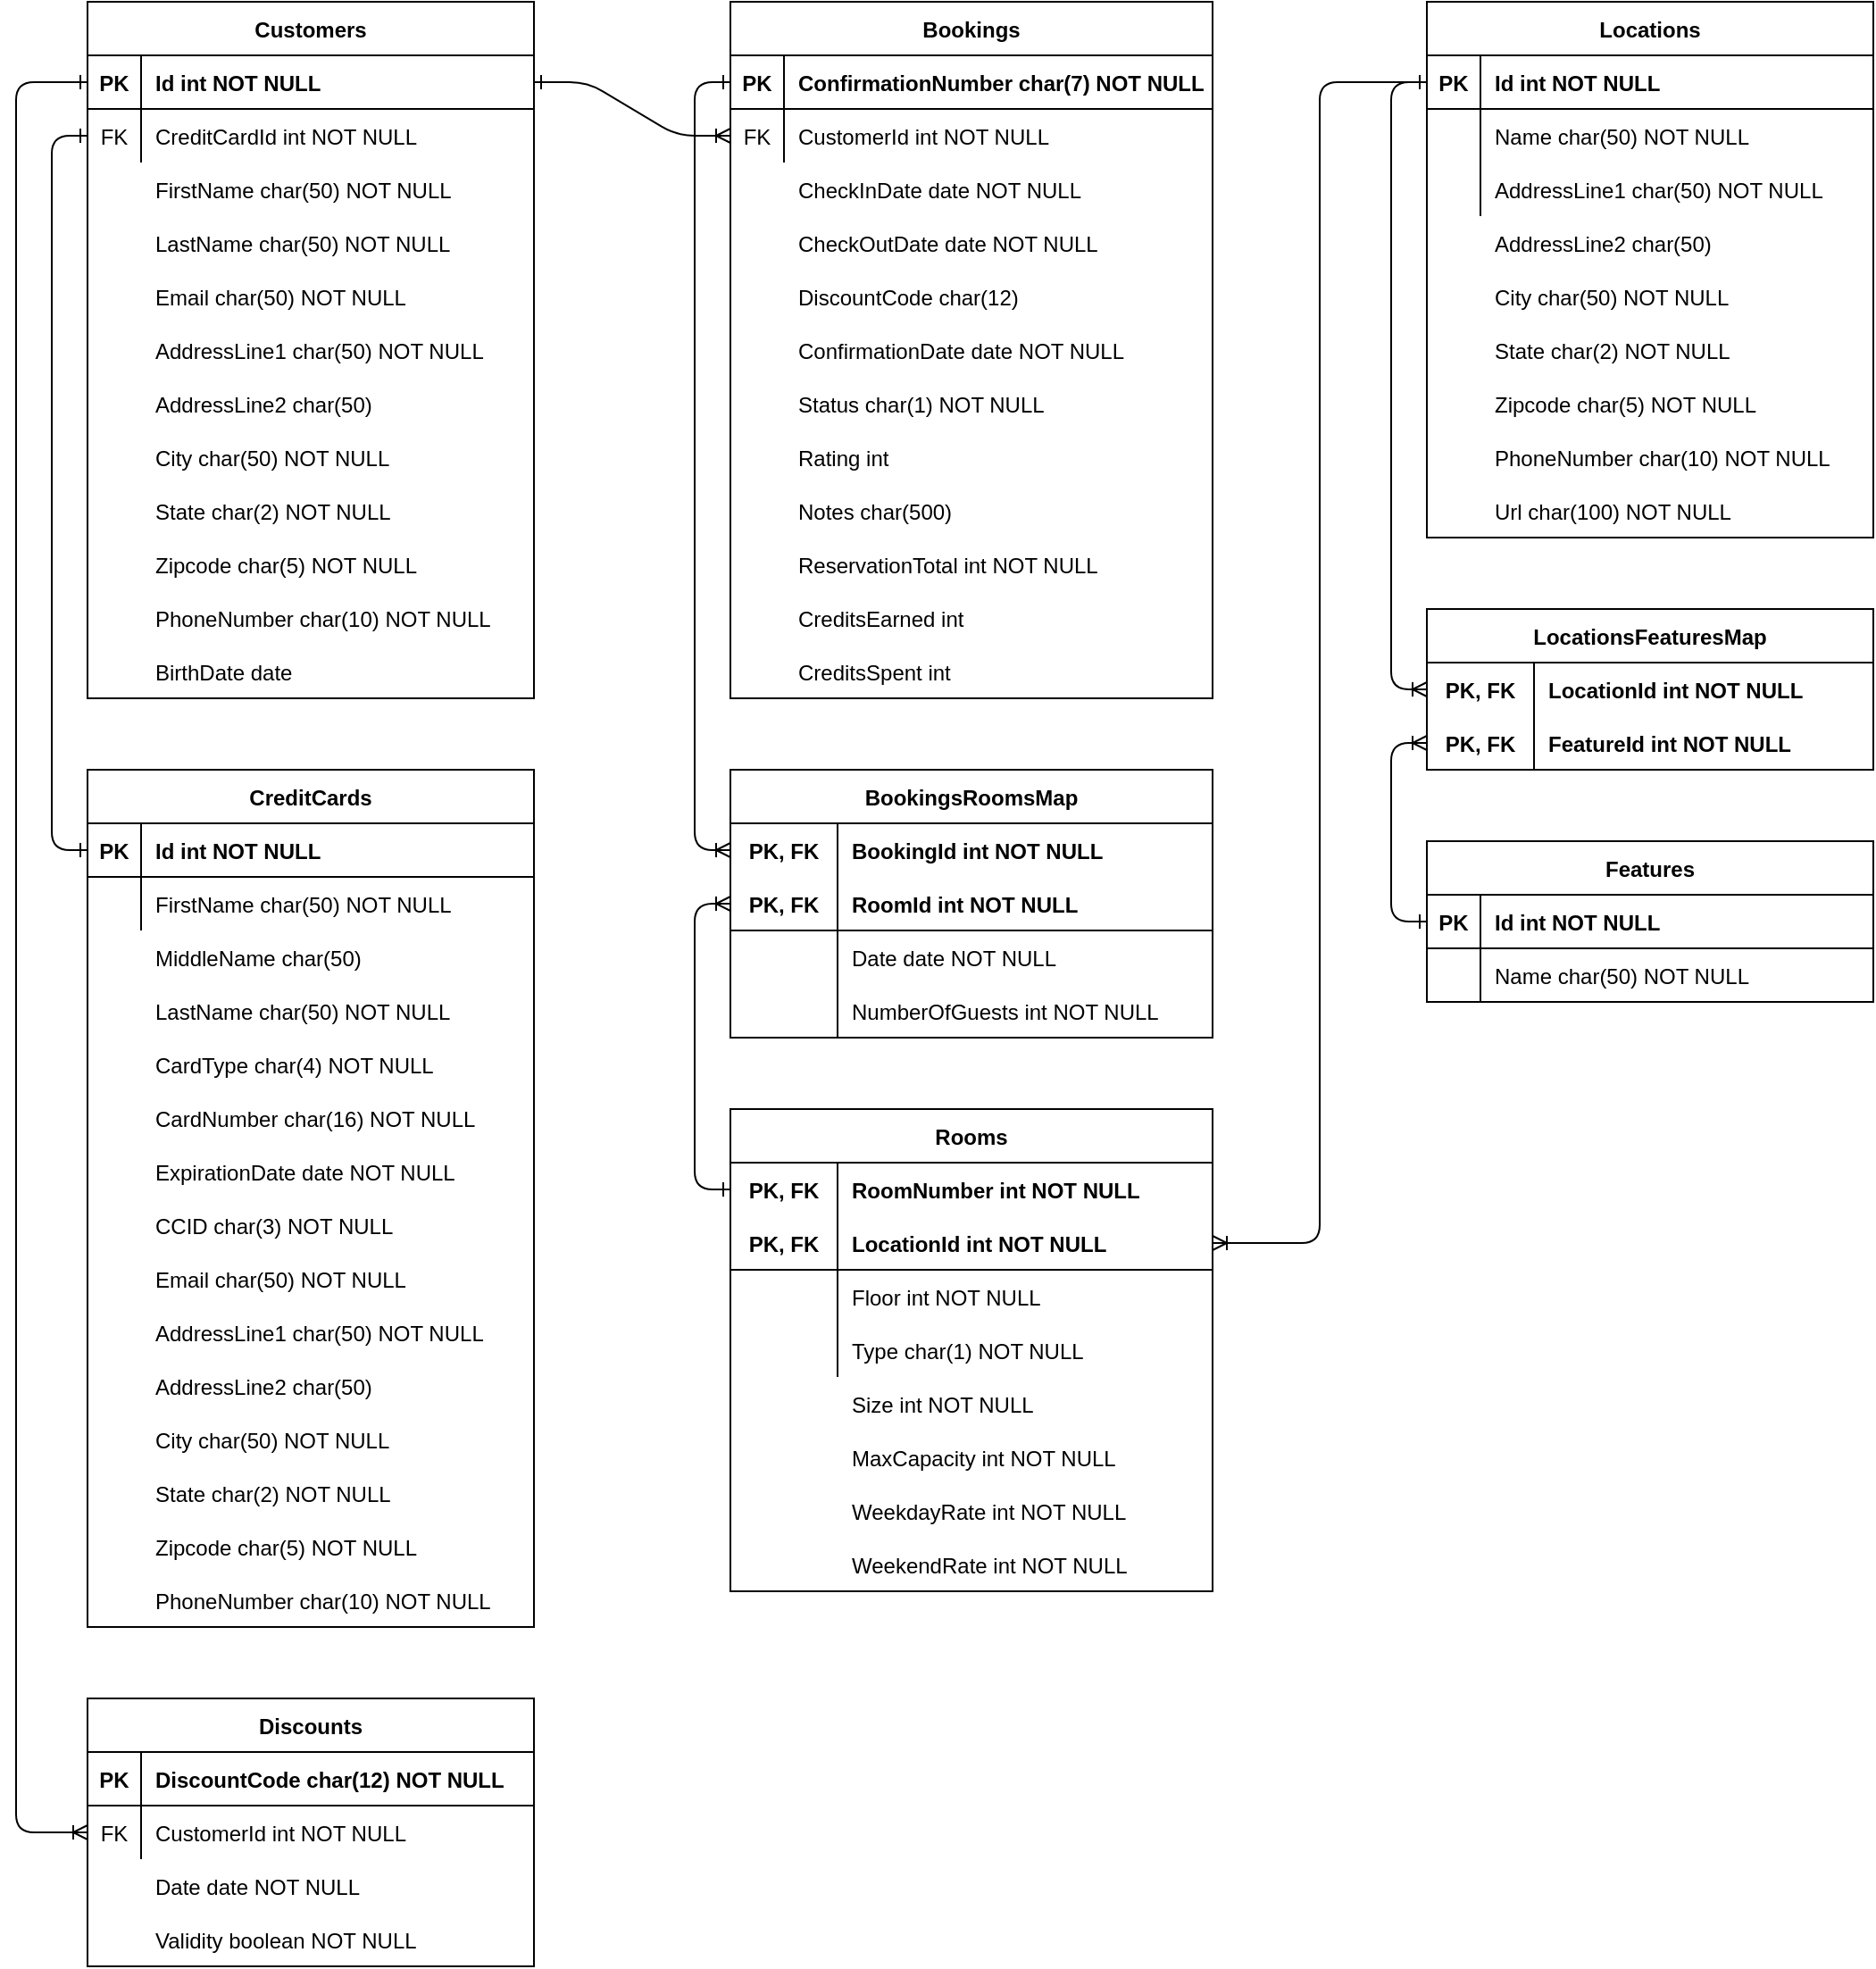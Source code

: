 <mxfile version="15.2.9" type="google"><diagram id="R2lEEEUBdFMjLlhIrx00" name="Page-1"><mxGraphModel dx="1888" dy="547" grid="1" gridSize="10" guides="1" tooltips="1" connect="1" arrows="1" fold="1" page="1" pageScale="1" pageWidth="850" pageHeight="1100" math="0" shadow="0" extFonts="Permanent Marker^https://fonts.googleapis.com/css?family=Permanent+Marker"><root><mxCell id="0"/><mxCell id="1" parent="0"/><mxCell id="C-vyLk0tnHw3VtMMgP7b-1" value="" style="edgeStyle=entityRelationEdgeStyle;endArrow=ERoneToMany;startArrow=ERone;endFill=0;startFill=0;" parent="1" source="C-vyLk0tnHw3VtMMgP7b-24" target="C-vyLk0tnHw3VtMMgP7b-6" edge="1"><mxGeometry width="100" height="100" relative="1" as="geometry"><mxPoint x="340" y="720" as="sourcePoint"/><mxPoint x="440" y="620" as="targetPoint"/></mxGeometry></mxCell><mxCell id="C-vyLk0tnHw3VtMMgP7b-2" value="Bookings" style="shape=table;startSize=30;container=1;collapsible=1;childLayout=tableLayout;fixedRows=1;rowLines=0;fontStyle=1;align=center;resizeLast=1;" parent="1" vertex="1"><mxGeometry x="200" y="80" width="270" height="390" as="geometry"/></mxCell><mxCell id="C-vyLk0tnHw3VtMMgP7b-3" value="" style="shape=partialRectangle;collapsible=0;dropTarget=0;pointerEvents=0;fillColor=none;points=[[0,0.5],[1,0.5]];portConstraint=eastwest;top=0;left=0;right=0;bottom=1;" parent="C-vyLk0tnHw3VtMMgP7b-2" vertex="1"><mxGeometry y="30" width="270" height="30" as="geometry"/></mxCell><mxCell id="C-vyLk0tnHw3VtMMgP7b-4" value="PK" style="shape=partialRectangle;overflow=hidden;connectable=0;fillColor=none;top=0;left=0;bottom=0;right=0;fontStyle=1;" parent="C-vyLk0tnHw3VtMMgP7b-3" vertex="1"><mxGeometry width="30" height="30" as="geometry"><mxRectangle width="30" height="30" as="alternateBounds"/></mxGeometry></mxCell><mxCell id="C-vyLk0tnHw3VtMMgP7b-5" value="ConfirmationNumber char(7) NOT NULL " style="shape=partialRectangle;overflow=hidden;connectable=0;fillColor=none;top=0;left=0;bottom=0;right=0;align=left;spacingLeft=6;fontStyle=1;" parent="C-vyLk0tnHw3VtMMgP7b-3" vertex="1"><mxGeometry x="30" width="240" height="30" as="geometry"><mxRectangle width="240" height="30" as="alternateBounds"/></mxGeometry></mxCell><mxCell id="C-vyLk0tnHw3VtMMgP7b-6" value="" style="shape=partialRectangle;collapsible=0;dropTarget=0;pointerEvents=0;fillColor=none;points=[[0,0.5],[1,0.5]];portConstraint=eastwest;top=0;left=0;right=0;bottom=0;" parent="C-vyLk0tnHw3VtMMgP7b-2" vertex="1"><mxGeometry y="60" width="270" height="30" as="geometry"/></mxCell><mxCell id="C-vyLk0tnHw3VtMMgP7b-7" value="FK" style="shape=partialRectangle;overflow=hidden;connectable=0;fillColor=none;top=0;left=0;bottom=0;right=0;" parent="C-vyLk0tnHw3VtMMgP7b-6" vertex="1"><mxGeometry width="30" height="30" as="geometry"><mxRectangle width="30" height="30" as="alternateBounds"/></mxGeometry></mxCell><mxCell id="C-vyLk0tnHw3VtMMgP7b-8" value="CustomerId int NOT NULL" style="shape=partialRectangle;overflow=hidden;connectable=0;fillColor=none;top=0;left=0;bottom=0;right=0;align=left;spacingLeft=6;" parent="C-vyLk0tnHw3VtMMgP7b-6" vertex="1"><mxGeometry x="30" width="240" height="30" as="geometry"><mxRectangle width="240" height="30" as="alternateBounds"/></mxGeometry></mxCell><mxCell id="C-vyLk0tnHw3VtMMgP7b-13" value="Locations" style="shape=table;startSize=30;container=1;collapsible=1;childLayout=tableLayout;fixedRows=1;rowLines=0;fontStyle=1;align=center;resizeLast=1;" parent="1" vertex="1"><mxGeometry x="590" y="80" width="250" height="300" as="geometry"/></mxCell><mxCell id="C-vyLk0tnHw3VtMMgP7b-14" value="" style="shape=partialRectangle;collapsible=0;dropTarget=0;pointerEvents=0;fillColor=none;points=[[0,0.5],[1,0.5]];portConstraint=eastwest;top=0;left=0;right=0;bottom=1;" parent="C-vyLk0tnHw3VtMMgP7b-13" vertex="1"><mxGeometry y="30" width="250" height="30" as="geometry"/></mxCell><mxCell id="C-vyLk0tnHw3VtMMgP7b-15" value="PK" style="shape=partialRectangle;overflow=hidden;connectable=0;fillColor=none;top=0;left=0;bottom=0;right=0;fontStyle=1;" parent="C-vyLk0tnHw3VtMMgP7b-14" vertex="1"><mxGeometry width="30" height="30" as="geometry"/></mxCell><mxCell id="C-vyLk0tnHw3VtMMgP7b-16" value="Id int NOT NULL " style="shape=partialRectangle;overflow=hidden;connectable=0;fillColor=none;top=0;left=0;bottom=0;right=0;align=left;spacingLeft=6;fontStyle=1;" parent="C-vyLk0tnHw3VtMMgP7b-14" vertex="1"><mxGeometry x="30" width="220" height="30" as="geometry"/></mxCell><mxCell id="C-vyLk0tnHw3VtMMgP7b-17" value="" style="shape=partialRectangle;collapsible=0;dropTarget=0;pointerEvents=0;fillColor=none;points=[[0,0.5],[1,0.5]];portConstraint=eastwest;top=0;left=0;right=0;bottom=0;" parent="C-vyLk0tnHw3VtMMgP7b-13" vertex="1"><mxGeometry y="60" width="250" height="30" as="geometry"/></mxCell><mxCell id="C-vyLk0tnHw3VtMMgP7b-18" value="" style="shape=partialRectangle;overflow=hidden;connectable=0;fillColor=none;top=0;left=0;bottom=0;right=0;" parent="C-vyLk0tnHw3VtMMgP7b-17" vertex="1"><mxGeometry width="30" height="30" as="geometry"/></mxCell><mxCell id="C-vyLk0tnHw3VtMMgP7b-19" value="Name char(50) NOT NULL" style="shape=partialRectangle;overflow=hidden;connectable=0;fillColor=none;top=0;left=0;bottom=0;right=0;align=left;spacingLeft=6;" parent="C-vyLk0tnHw3VtMMgP7b-17" vertex="1"><mxGeometry x="30" width="220" height="30" as="geometry"/></mxCell><mxCell id="C-vyLk0tnHw3VtMMgP7b-20" value="" style="shape=partialRectangle;collapsible=0;dropTarget=0;pointerEvents=0;fillColor=none;points=[[0,0.5],[1,0.5]];portConstraint=eastwest;top=0;left=0;right=0;bottom=0;" parent="C-vyLk0tnHw3VtMMgP7b-13" vertex="1"><mxGeometry y="90" width="250" height="30" as="geometry"/></mxCell><mxCell id="C-vyLk0tnHw3VtMMgP7b-21" value="" style="shape=partialRectangle;overflow=hidden;connectable=0;fillColor=none;top=0;left=0;bottom=0;right=0;" parent="C-vyLk0tnHw3VtMMgP7b-20" vertex="1"><mxGeometry width="30" height="30" as="geometry"/></mxCell><mxCell id="C-vyLk0tnHw3VtMMgP7b-22" value="" style="shape=partialRectangle;overflow=hidden;connectable=0;fillColor=none;top=0;left=0;bottom=0;right=0;align=left;spacingLeft=6;" parent="C-vyLk0tnHw3VtMMgP7b-20" vertex="1"><mxGeometry x="30" width="220" height="30" as="geometry"/></mxCell><mxCell id="C-vyLk0tnHw3VtMMgP7b-23" value="Customers" style="shape=table;startSize=30;container=1;collapsible=1;childLayout=tableLayout;fixedRows=1;rowLines=0;fontStyle=1;align=center;resizeLast=1;" parent="1" vertex="1"><mxGeometry x="-160" y="80" width="250" height="390" as="geometry"/></mxCell><mxCell id="C-vyLk0tnHw3VtMMgP7b-24" value="" style="shape=partialRectangle;collapsible=0;dropTarget=0;pointerEvents=0;fillColor=none;points=[[0,0.5],[1,0.5]];portConstraint=eastwest;top=0;left=0;right=0;bottom=1;" parent="C-vyLk0tnHw3VtMMgP7b-23" vertex="1"><mxGeometry y="30" width="250" height="30" as="geometry"/></mxCell><mxCell id="C-vyLk0tnHw3VtMMgP7b-25" value="PK" style="shape=partialRectangle;overflow=hidden;connectable=0;fillColor=none;top=0;left=0;bottom=0;right=0;fontStyle=1;" parent="C-vyLk0tnHw3VtMMgP7b-24" vertex="1"><mxGeometry width="30" height="30" as="geometry"/></mxCell><mxCell id="C-vyLk0tnHw3VtMMgP7b-26" value="Id int NOT NULL " style="shape=partialRectangle;overflow=hidden;connectable=0;fillColor=none;top=0;left=0;bottom=0;right=0;align=left;spacingLeft=6;fontStyle=1;" parent="C-vyLk0tnHw3VtMMgP7b-24" vertex="1"><mxGeometry x="30" width="220" height="30" as="geometry"/></mxCell><mxCell id="C-vyLk0tnHw3VtMMgP7b-27" value="" style="shape=partialRectangle;collapsible=0;dropTarget=0;pointerEvents=0;fillColor=none;points=[[0,0.5],[1,0.5]];portConstraint=eastwest;top=0;left=0;right=0;bottom=0;" parent="C-vyLk0tnHw3VtMMgP7b-23" vertex="1"><mxGeometry y="60" width="250" height="30" as="geometry"/></mxCell><mxCell id="C-vyLk0tnHw3VtMMgP7b-28" value="FK" style="shape=partialRectangle;overflow=hidden;connectable=0;fillColor=none;top=0;left=0;bottom=0;right=0;" parent="C-vyLk0tnHw3VtMMgP7b-27" vertex="1"><mxGeometry width="30" height="30" as="geometry"/></mxCell><mxCell id="C-vyLk0tnHw3VtMMgP7b-29" value="CreditCardId int NOT NULL" style="shape=partialRectangle;overflow=hidden;connectable=0;fillColor=none;top=0;left=0;bottom=0;right=0;align=left;spacingLeft=6;" parent="C-vyLk0tnHw3VtMMgP7b-27" vertex="1"><mxGeometry x="30" width="220" height="30" as="geometry"/></mxCell><mxCell id="88__DsXFbMWoAhZJIOSd-1" value="" style="shape=partialRectangle;collapsible=0;dropTarget=0;pointerEvents=0;fillColor=none;points=[[0,0.5],[1,0.5]];portConstraint=eastwest;top=0;left=0;right=0;bottom=0;" parent="1" vertex="1"><mxGeometry x="200" y="170" width="250" height="30" as="geometry"/></mxCell><mxCell id="88__DsXFbMWoAhZJIOSd-3" value="CheckInDate date NOT NULL" style="shape=partialRectangle;overflow=hidden;connectable=0;fillColor=none;top=0;left=0;bottom=0;right=0;align=left;spacingLeft=6;" parent="88__DsXFbMWoAhZJIOSd-1" vertex="1"><mxGeometry x="30" width="220" height="30" as="geometry"/></mxCell><mxCell id="88__DsXFbMWoAhZJIOSd-4" value="" style="shape=partialRectangle;collapsible=0;dropTarget=0;pointerEvents=0;fillColor=none;points=[[0,0.5],[1,0.5]];portConstraint=eastwest;top=0;left=0;right=0;bottom=0;" parent="1" vertex="1"><mxGeometry x="200" y="200" width="250" height="30" as="geometry"/></mxCell><mxCell id="88__DsXFbMWoAhZJIOSd-6" value="CheckOutDate date NOT NULL" style="shape=partialRectangle;overflow=hidden;connectable=0;fillColor=none;top=0;left=0;bottom=0;right=0;align=left;spacingLeft=6;" parent="88__DsXFbMWoAhZJIOSd-4" vertex="1"><mxGeometry x="30" width="220" height="30" as="geometry"/></mxCell><mxCell id="88__DsXFbMWoAhZJIOSd-7" value="" style="shape=partialRectangle;collapsible=0;dropTarget=0;pointerEvents=0;fillColor=none;points=[[0,0.5],[1,0.5]];portConstraint=eastwest;top=0;left=0;right=0;bottom=0;" parent="1" vertex="1"><mxGeometry x="200" y="230" width="250" height="30" as="geometry"/></mxCell><mxCell id="88__DsXFbMWoAhZJIOSd-8" value="" style="shape=partialRectangle;overflow=hidden;connectable=0;fillColor=none;top=0;left=0;bottom=0;right=0;" parent="88__DsXFbMWoAhZJIOSd-7" vertex="1"><mxGeometry width="30" height="30" as="geometry"/></mxCell><mxCell id="88__DsXFbMWoAhZJIOSd-9" value="DiscountCode char(12)" style="shape=partialRectangle;overflow=hidden;connectable=0;fillColor=none;top=0;left=0;bottom=0;right=0;align=left;spacingLeft=6;" parent="88__DsXFbMWoAhZJIOSd-7" vertex="1"><mxGeometry x="30" width="220" height="30" as="geometry"/></mxCell><mxCell id="88__DsXFbMWoAhZJIOSd-10" value="" style="shape=partialRectangle;collapsible=0;dropTarget=0;pointerEvents=0;fillColor=none;points=[[0,0.5],[1,0.5]];portConstraint=eastwest;top=0;left=0;right=0;bottom=0;" parent="1" vertex="1"><mxGeometry x="200" y="260" width="250" height="30" as="geometry"/></mxCell><mxCell id="88__DsXFbMWoAhZJIOSd-12" value="ConfirmationDate date NOT NULL" style="shape=partialRectangle;overflow=hidden;connectable=0;fillColor=none;top=0;left=0;bottom=0;right=0;align=left;spacingLeft=6;" parent="88__DsXFbMWoAhZJIOSd-10" vertex="1"><mxGeometry x="30" width="220" height="30" as="geometry"/></mxCell><mxCell id="88__DsXFbMWoAhZJIOSd-13" value="" style="shape=partialRectangle;collapsible=0;dropTarget=0;pointerEvents=0;fillColor=none;points=[[0,0.5],[1,0.5]];portConstraint=eastwest;top=0;left=0;right=0;bottom=0;" parent="1" vertex="1"><mxGeometry x="200" y="290" width="250" height="30" as="geometry"/></mxCell><mxCell id="88__DsXFbMWoAhZJIOSd-14" value="" style="shape=partialRectangle;overflow=hidden;connectable=0;fillColor=none;top=0;left=0;bottom=0;right=0;" parent="88__DsXFbMWoAhZJIOSd-13" vertex="1"><mxGeometry width="30" height="30" as="geometry"/></mxCell><mxCell id="88__DsXFbMWoAhZJIOSd-15" value="Status char(1) NOT NULL" style="shape=partialRectangle;overflow=hidden;connectable=0;fillColor=none;top=0;left=0;bottom=0;right=0;align=left;spacingLeft=6;" parent="88__DsXFbMWoAhZJIOSd-13" vertex="1"><mxGeometry x="30" width="220" height="30" as="geometry"/></mxCell><mxCell id="88__DsXFbMWoAhZJIOSd-16" value="" style="shape=partialRectangle;collapsible=0;dropTarget=0;pointerEvents=0;fillColor=none;points=[[0,0.5],[1,0.5]];portConstraint=eastwest;top=0;left=0;right=0;bottom=0;" parent="1" vertex="1"><mxGeometry x="200" y="320" width="250" height="30" as="geometry"/></mxCell><mxCell id="88__DsXFbMWoAhZJIOSd-17" value="" style="shape=partialRectangle;overflow=hidden;connectable=0;fillColor=none;top=0;left=0;bottom=0;right=0;" parent="88__DsXFbMWoAhZJIOSd-16" vertex="1"><mxGeometry width="30" height="30" as="geometry"/></mxCell><mxCell id="88__DsXFbMWoAhZJIOSd-18" value="Rating int" style="shape=partialRectangle;overflow=hidden;connectable=0;fillColor=none;top=0;left=0;bottom=0;right=0;align=left;spacingLeft=6;" parent="88__DsXFbMWoAhZJIOSd-16" vertex="1"><mxGeometry x="30" width="220" height="30" as="geometry"/></mxCell><mxCell id="88__DsXFbMWoAhZJIOSd-23" value="" style="shape=partialRectangle;collapsible=0;dropTarget=0;pointerEvents=0;fillColor=none;points=[[0,0.5],[1,0.5]];portConstraint=eastwest;top=0;left=0;right=0;bottom=0;" parent="1" vertex="1"><mxGeometry x="-160" y="170" width="250" height="30" as="geometry"/></mxCell><mxCell id="88__DsXFbMWoAhZJIOSd-24" value="FirstName char(50) NOT NULL" style="shape=partialRectangle;overflow=hidden;connectable=0;fillColor=none;top=0;left=0;bottom=0;right=0;align=left;spacingLeft=6;" parent="88__DsXFbMWoAhZJIOSd-23" vertex="1"><mxGeometry x="30" width="220" height="30" as="geometry"/></mxCell><mxCell id="88__DsXFbMWoAhZJIOSd-25" value="" style="shape=partialRectangle;collapsible=0;dropTarget=0;pointerEvents=0;fillColor=none;points=[[0,0.5],[1,0.5]];portConstraint=eastwest;top=0;left=0;right=0;bottom=0;" parent="1" vertex="1"><mxGeometry x="-160" y="200" width="250" height="30" as="geometry"/></mxCell><mxCell id="88__DsXFbMWoAhZJIOSd-26" value="LastName char(50) NOT NULL" style="shape=partialRectangle;overflow=hidden;connectable=0;fillColor=none;top=0;left=0;bottom=0;right=0;align=left;spacingLeft=6;" parent="88__DsXFbMWoAhZJIOSd-25" vertex="1"><mxGeometry x="30" width="220" height="30" as="geometry"/></mxCell><mxCell id="88__DsXFbMWoAhZJIOSd-27" value="" style="shape=partialRectangle;collapsible=0;dropTarget=0;pointerEvents=0;fillColor=none;points=[[0,0.5],[1,0.5]];portConstraint=eastwest;top=0;left=0;right=0;bottom=0;" parent="1" vertex="1"><mxGeometry x="-160" y="230" width="250" height="30" as="geometry"/></mxCell><mxCell id="88__DsXFbMWoAhZJIOSd-28" value="Email char(50) NOT NULL" style="shape=partialRectangle;overflow=hidden;connectable=0;fillColor=none;top=0;left=0;bottom=0;right=0;align=left;spacingLeft=6;" parent="88__DsXFbMWoAhZJIOSd-27" vertex="1"><mxGeometry x="30" width="220" height="30" as="geometry"/></mxCell><mxCell id="88__DsXFbMWoAhZJIOSd-29" value="" style="shape=partialRectangle;collapsible=0;dropTarget=0;pointerEvents=0;fillColor=none;points=[[0,0.5],[1,0.5]];portConstraint=eastwest;top=0;left=0;right=0;bottom=0;" parent="1" vertex="1"><mxGeometry x="-160" y="260" width="250" height="30" as="geometry"/></mxCell><mxCell id="88__DsXFbMWoAhZJIOSd-30" value="AddressLine1 char(50) NOT NULL" style="shape=partialRectangle;overflow=hidden;connectable=0;fillColor=none;top=0;left=0;bottom=0;right=0;align=left;spacingLeft=6;" parent="88__DsXFbMWoAhZJIOSd-29" vertex="1"><mxGeometry x="30" width="220" height="30" as="geometry"/></mxCell><mxCell id="88__DsXFbMWoAhZJIOSd-31" value="" style="shape=partialRectangle;collapsible=0;dropTarget=0;pointerEvents=0;fillColor=none;points=[[0,0.5],[1,0.5]];portConstraint=eastwest;top=0;left=0;right=0;bottom=0;" parent="1" vertex="1"><mxGeometry x="-160" y="290" width="250" height="30" as="geometry"/></mxCell><mxCell id="88__DsXFbMWoAhZJIOSd-32" value="AddressLine2 char(50)" style="shape=partialRectangle;overflow=hidden;connectable=0;fillColor=none;top=0;left=0;bottom=0;right=0;align=left;spacingLeft=6;" parent="88__DsXFbMWoAhZJIOSd-31" vertex="1"><mxGeometry x="30" width="220" height="30" as="geometry"/></mxCell><mxCell id="88__DsXFbMWoAhZJIOSd-33" value="" style="shape=partialRectangle;collapsible=0;dropTarget=0;pointerEvents=0;fillColor=none;points=[[0,0.5],[1,0.5]];portConstraint=eastwest;top=0;left=0;right=0;bottom=0;" parent="1" vertex="1"><mxGeometry x="-160" y="320" width="250" height="30" as="geometry"/></mxCell><mxCell id="88__DsXFbMWoAhZJIOSd-34" value="City char(50) NOT NULL" style="shape=partialRectangle;overflow=hidden;connectable=0;fillColor=none;top=0;left=0;bottom=0;right=0;align=left;spacingLeft=6;" parent="88__DsXFbMWoAhZJIOSd-33" vertex="1"><mxGeometry x="30" width="220" height="30" as="geometry"/></mxCell><mxCell id="88__DsXFbMWoAhZJIOSd-35" value="" style="shape=partialRectangle;collapsible=0;dropTarget=0;pointerEvents=0;fillColor=none;points=[[0,0.5],[1,0.5]];portConstraint=eastwest;top=0;left=0;right=0;bottom=0;" parent="1" vertex="1"><mxGeometry x="200" y="350" width="250" height="30" as="geometry"/></mxCell><mxCell id="88__DsXFbMWoAhZJIOSd-36" value="" style="shape=partialRectangle;overflow=hidden;connectable=0;fillColor=none;top=0;left=0;bottom=0;right=0;" parent="88__DsXFbMWoAhZJIOSd-35" vertex="1"><mxGeometry width="30" height="30" as="geometry"/></mxCell><mxCell id="88__DsXFbMWoAhZJIOSd-37" value="Notes char(500)" style="shape=partialRectangle;overflow=hidden;connectable=0;fillColor=none;top=0;left=0;bottom=0;right=0;align=left;spacingLeft=6;" parent="88__DsXFbMWoAhZJIOSd-35" vertex="1"><mxGeometry x="30" width="220" height="30" as="geometry"/></mxCell><mxCell id="88__DsXFbMWoAhZJIOSd-38" value="" style="shape=partialRectangle;collapsible=0;dropTarget=0;pointerEvents=0;fillColor=none;points=[[0,0.5],[1,0.5]];portConstraint=eastwest;top=0;left=0;right=0;bottom=0;" parent="1" vertex="1"><mxGeometry x="-160" y="350" width="250" height="30" as="geometry"/></mxCell><mxCell id="88__DsXFbMWoAhZJIOSd-39" value="State char(2) NOT NULL" style="shape=partialRectangle;overflow=hidden;connectable=0;fillColor=none;top=0;left=0;bottom=0;right=0;align=left;spacingLeft=6;" parent="88__DsXFbMWoAhZJIOSd-38" vertex="1"><mxGeometry x="30" width="220" height="30" as="geometry"/></mxCell><mxCell id="88__DsXFbMWoAhZJIOSd-40" value="" style="shape=partialRectangle;collapsible=0;dropTarget=0;pointerEvents=0;fillColor=none;points=[[0,0.5],[1,0.5]];portConstraint=eastwest;top=0;left=0;right=0;bottom=0;" parent="1" vertex="1"><mxGeometry x="-160" y="380" width="250" height="30" as="geometry"/></mxCell><mxCell id="88__DsXFbMWoAhZJIOSd-41" value="Zipcode char(5) NOT NULL" style="shape=partialRectangle;overflow=hidden;connectable=0;fillColor=none;top=0;left=0;bottom=0;right=0;align=left;spacingLeft=6;" parent="88__DsXFbMWoAhZJIOSd-40" vertex="1"><mxGeometry x="30" width="220" height="30" as="geometry"/></mxCell><mxCell id="88__DsXFbMWoAhZJIOSd-42" value="" style="shape=partialRectangle;collapsible=0;dropTarget=0;pointerEvents=0;fillColor=none;points=[[0,0.5],[1,0.5]];portConstraint=eastwest;top=0;left=0;right=0;bottom=0;" parent="1" vertex="1"><mxGeometry x="-160" y="410" width="250" height="30" as="geometry"/></mxCell><mxCell id="88__DsXFbMWoAhZJIOSd-43" value="PhoneNumber char(10) NOT NULL" style="shape=partialRectangle;overflow=hidden;connectable=0;fillColor=none;top=0;left=0;bottom=0;right=0;align=left;spacingLeft=6;" parent="88__DsXFbMWoAhZJIOSd-42" vertex="1"><mxGeometry x="30" width="220" height="30" as="geometry"/></mxCell><mxCell id="88__DsXFbMWoAhZJIOSd-44" value="" style="shape=partialRectangle;collapsible=0;dropTarget=0;pointerEvents=0;fillColor=none;points=[[0,0.5],[1,0.5]];portConstraint=eastwest;top=0;left=0;right=0;bottom=0;" parent="1" vertex="1"><mxGeometry x="-160" y="440" width="250" height="30" as="geometry"/></mxCell><mxCell id="88__DsXFbMWoAhZJIOSd-45" value="BirthDate date" style="shape=partialRectangle;overflow=hidden;connectable=0;fillColor=none;top=0;left=0;bottom=0;right=0;align=left;spacingLeft=6;" parent="88__DsXFbMWoAhZJIOSd-44" vertex="1"><mxGeometry x="30" width="220" height="30" as="geometry"/></mxCell><mxCell id="88__DsXFbMWoAhZJIOSd-46" value="Discounts" style="shape=table;startSize=30;container=1;collapsible=1;childLayout=tableLayout;fixedRows=1;rowLines=0;fontStyle=1;align=center;resizeLast=1;" parent="1" vertex="1"><mxGeometry x="-160" y="1030" width="250" height="150" as="geometry"/></mxCell><mxCell id="88__DsXFbMWoAhZJIOSd-47" value="" style="shape=partialRectangle;collapsible=0;dropTarget=0;pointerEvents=0;fillColor=none;points=[[0,0.5],[1,0.5]];portConstraint=eastwest;top=0;left=0;right=0;bottom=1;" parent="88__DsXFbMWoAhZJIOSd-46" vertex="1"><mxGeometry y="30" width="250" height="30" as="geometry"/></mxCell><mxCell id="88__DsXFbMWoAhZJIOSd-48" value="PK" style="shape=partialRectangle;overflow=hidden;connectable=0;fillColor=none;top=0;left=0;bottom=0;right=0;fontStyle=1;" parent="88__DsXFbMWoAhZJIOSd-47" vertex="1"><mxGeometry width="30" height="30" as="geometry"><mxRectangle width="30" height="30" as="alternateBounds"/></mxGeometry></mxCell><mxCell id="88__DsXFbMWoAhZJIOSd-49" value="DiscountCode char(12) NOT NULL " style="shape=partialRectangle;overflow=hidden;connectable=0;fillColor=none;top=0;left=0;bottom=0;right=0;align=left;spacingLeft=6;fontStyle=1;" parent="88__DsXFbMWoAhZJIOSd-47" vertex="1"><mxGeometry x="30" width="220" height="30" as="geometry"><mxRectangle width="220" height="30" as="alternateBounds"/></mxGeometry></mxCell><mxCell id="88__DsXFbMWoAhZJIOSd-50" value="" style="shape=partialRectangle;collapsible=0;dropTarget=0;pointerEvents=0;fillColor=none;points=[[0,0.5],[1,0.5]];portConstraint=eastwest;top=0;left=0;right=0;bottom=0;" parent="88__DsXFbMWoAhZJIOSd-46" vertex="1"><mxGeometry y="60" width="250" height="30" as="geometry"/></mxCell><mxCell id="88__DsXFbMWoAhZJIOSd-51" value="FK" style="shape=partialRectangle;overflow=hidden;connectable=0;fillColor=none;top=0;left=0;bottom=0;right=0;" parent="88__DsXFbMWoAhZJIOSd-50" vertex="1"><mxGeometry width="30" height="30" as="geometry"><mxRectangle width="30" height="30" as="alternateBounds"/></mxGeometry></mxCell><mxCell id="88__DsXFbMWoAhZJIOSd-52" value="CustomerId int NOT NULL" style="shape=partialRectangle;overflow=hidden;connectable=0;fillColor=none;top=0;left=0;bottom=0;right=0;align=left;spacingLeft=6;" parent="88__DsXFbMWoAhZJIOSd-50" vertex="1"><mxGeometry x="30" width="220" height="30" as="geometry"><mxRectangle width="220" height="30" as="alternateBounds"/></mxGeometry></mxCell><mxCell id="88__DsXFbMWoAhZJIOSd-53" value="" style="shape=partialRectangle;collapsible=0;dropTarget=0;pointerEvents=0;fillColor=none;points=[[0,0.5],[1,0.5]];portConstraint=eastwest;top=0;left=0;right=0;bottom=0;" parent="1" vertex="1"><mxGeometry x="-160" y="1120" width="250" height="30" as="geometry"/></mxCell><mxCell id="88__DsXFbMWoAhZJIOSd-54" value="Date date NOT NULL" style="shape=partialRectangle;overflow=hidden;connectable=0;fillColor=none;top=0;left=0;bottom=0;right=0;align=left;spacingLeft=6;" parent="88__DsXFbMWoAhZJIOSd-53" vertex="1"><mxGeometry x="30" width="220" height="30" as="geometry"/></mxCell><mxCell id="88__DsXFbMWoAhZJIOSd-56" style="edgeStyle=orthogonalEdgeStyle;orthogonalLoop=1;jettySize=auto;html=1;exitX=0;exitY=0.5;exitDx=0;exitDy=0;endArrow=ERoneToMany;endFill=0;startArrow=ERone;startFill=0;rounded=1;entryX=0;entryY=0.5;entryDx=0;entryDy=0;" parent="1" source="C-vyLk0tnHw3VtMMgP7b-24" target="88__DsXFbMWoAhZJIOSd-50" edge="1"><mxGeometry relative="1" as="geometry"><mxPoint x="-210" y="1090" as="targetPoint"/><Array as="points"><mxPoint x="-200" y="125"/><mxPoint x="-200" y="1105"/></Array></mxGeometry></mxCell><mxCell id="88__DsXFbMWoAhZJIOSd-74" value="" style="shape=partialRectangle;collapsible=0;dropTarget=0;pointerEvents=0;fillColor=none;points=[[0,0.5],[1,0.5]];portConstraint=eastwest;top=0;left=0;right=0;bottom=0;" parent="1" vertex="1"><mxGeometry x="200" y="380" width="250" height="30" as="geometry"/></mxCell><mxCell id="88__DsXFbMWoAhZJIOSd-75" value="" style="shape=partialRectangle;overflow=hidden;connectable=0;fillColor=none;top=0;left=0;bottom=0;right=0;" parent="88__DsXFbMWoAhZJIOSd-74" vertex="1"><mxGeometry width="30" height="30" as="geometry"/></mxCell><mxCell id="88__DsXFbMWoAhZJIOSd-76" value="ReservationTotal int NOT NULL" style="shape=partialRectangle;overflow=hidden;connectable=0;fillColor=none;top=0;left=0;bottom=0;right=0;align=left;spacingLeft=6;" parent="88__DsXFbMWoAhZJIOSd-74" vertex="1"><mxGeometry x="30" width="220" height="30" as="geometry"/></mxCell><mxCell id="88__DsXFbMWoAhZJIOSd-78" value="" style="shape=partialRectangle;collapsible=0;dropTarget=0;pointerEvents=0;fillColor=none;points=[[0,0.5],[1,0.5]];portConstraint=eastwest;top=0;left=0;right=0;bottom=0;" parent="1" vertex="1"><mxGeometry x="590" y="170" width="250" height="30" as="geometry"/></mxCell><mxCell id="88__DsXFbMWoAhZJIOSd-79" value="AddressLine1 char(50) NOT NULL" style="shape=partialRectangle;overflow=hidden;connectable=0;fillColor=none;top=0;left=0;bottom=0;right=0;align=left;spacingLeft=6;" parent="88__DsXFbMWoAhZJIOSd-78" vertex="1"><mxGeometry x="30" width="220" height="30" as="geometry"/></mxCell><mxCell id="88__DsXFbMWoAhZJIOSd-80" value="" style="shape=partialRectangle;collapsible=0;dropTarget=0;pointerEvents=0;fillColor=none;points=[[0,0.5],[1,0.5]];portConstraint=eastwest;top=0;left=0;right=0;bottom=0;" parent="1" vertex="1"><mxGeometry x="590" y="200" width="250" height="30" as="geometry"/></mxCell><mxCell id="88__DsXFbMWoAhZJIOSd-81" value="AddressLine2 char(50)" style="shape=partialRectangle;overflow=hidden;connectable=0;fillColor=none;top=0;left=0;bottom=0;right=0;align=left;spacingLeft=6;" parent="88__DsXFbMWoAhZJIOSd-80" vertex="1"><mxGeometry x="30" width="220" height="30" as="geometry"/></mxCell><mxCell id="88__DsXFbMWoAhZJIOSd-82" value="" style="shape=partialRectangle;collapsible=0;dropTarget=0;pointerEvents=0;fillColor=none;points=[[0,0.5],[1,0.5]];portConstraint=eastwest;top=0;left=0;right=0;bottom=0;" parent="1" vertex="1"><mxGeometry x="590" y="230" width="250" height="30" as="geometry"/></mxCell><mxCell id="88__DsXFbMWoAhZJIOSd-83" value="City char(50) NOT NULL" style="shape=partialRectangle;overflow=hidden;connectable=0;fillColor=none;top=0;left=0;bottom=0;right=0;align=left;spacingLeft=6;" parent="88__DsXFbMWoAhZJIOSd-82" vertex="1"><mxGeometry x="30" width="220" height="30" as="geometry"/></mxCell><mxCell id="88__DsXFbMWoAhZJIOSd-84" value="" style="shape=partialRectangle;collapsible=0;dropTarget=0;pointerEvents=0;fillColor=none;points=[[0,0.5],[1,0.5]];portConstraint=eastwest;top=0;left=0;right=0;bottom=0;" parent="1" vertex="1"><mxGeometry x="590" y="260" width="250" height="30" as="geometry"/></mxCell><mxCell id="88__DsXFbMWoAhZJIOSd-85" value="State char(2) NOT NULL" style="shape=partialRectangle;overflow=hidden;connectable=0;fillColor=none;top=0;left=0;bottom=0;right=0;align=left;spacingLeft=6;" parent="88__DsXFbMWoAhZJIOSd-84" vertex="1"><mxGeometry x="30" width="220" height="30" as="geometry"/></mxCell><mxCell id="88__DsXFbMWoAhZJIOSd-86" value="" style="shape=partialRectangle;collapsible=0;dropTarget=0;pointerEvents=0;fillColor=none;points=[[0,0.5],[1,0.5]];portConstraint=eastwest;top=0;left=0;right=0;bottom=0;" parent="1" vertex="1"><mxGeometry x="590" y="290" width="250" height="30" as="geometry"/></mxCell><mxCell id="88__DsXFbMWoAhZJIOSd-87" value="Zipcode char(5) NOT NULL" style="shape=partialRectangle;overflow=hidden;connectable=0;fillColor=none;top=0;left=0;bottom=0;right=0;align=left;spacingLeft=6;" parent="88__DsXFbMWoAhZJIOSd-86" vertex="1"><mxGeometry x="30" width="220" height="30" as="geometry"/></mxCell><mxCell id="88__DsXFbMWoAhZJIOSd-88" value="" style="shape=partialRectangle;collapsible=0;dropTarget=0;pointerEvents=0;fillColor=none;points=[[0,0.5],[1,0.5]];portConstraint=eastwest;top=0;left=0;right=0;bottom=0;" parent="1" vertex="1"><mxGeometry x="590" y="320" width="250" height="30" as="geometry"/></mxCell><mxCell id="88__DsXFbMWoAhZJIOSd-89" value="PhoneNumber char(10) NOT NULL" style="shape=partialRectangle;overflow=hidden;connectable=0;fillColor=none;top=0;left=0;bottom=0;right=0;align=left;spacingLeft=6;" parent="88__DsXFbMWoAhZJIOSd-88" vertex="1"><mxGeometry x="30" width="220" height="30" as="geometry"/></mxCell><mxCell id="88__DsXFbMWoAhZJIOSd-90" value="" style="shape=partialRectangle;collapsible=0;dropTarget=0;pointerEvents=0;fillColor=none;points=[[0,0.5],[1,0.5]];portConstraint=eastwest;top=0;left=0;right=0;bottom=0;" parent="1" vertex="1"><mxGeometry x="590" y="350" width="250" height="30" as="geometry"/></mxCell><mxCell id="88__DsXFbMWoAhZJIOSd-91" value="Url char(100) NOT NULL" style="shape=partialRectangle;overflow=hidden;connectable=0;fillColor=none;top=0;left=0;bottom=0;right=0;align=left;spacingLeft=6;" parent="88__DsXFbMWoAhZJIOSd-90" vertex="1"><mxGeometry x="30" width="220" height="30" as="geometry"/></mxCell><mxCell id="88__DsXFbMWoAhZJIOSd-92" value="LocationsFeaturesMap" style="shape=table;startSize=30;container=1;collapsible=1;childLayout=tableLayout;fixedRows=1;rowLines=0;fontStyle=1;align=center;resizeLast=1;" parent="1" vertex="1"><mxGeometry x="590" y="420" width="250" height="90" as="geometry"/></mxCell><mxCell id="88__DsXFbMWoAhZJIOSd-96" value="" style="shape=partialRectangle;collapsible=0;dropTarget=0;pointerEvents=0;fillColor=none;points=[[0,0.5],[1,0.5]];portConstraint=eastwest;top=0;left=0;right=0;bottom=0;" parent="88__DsXFbMWoAhZJIOSd-92" vertex="1"><mxGeometry y="30" width="250" height="30" as="geometry"/></mxCell><mxCell id="88__DsXFbMWoAhZJIOSd-97" value="PK, FK" style="shape=partialRectangle;overflow=hidden;connectable=0;fillColor=none;top=0;left=0;bottom=0;right=0;fontStyle=1" parent="88__DsXFbMWoAhZJIOSd-96" vertex="1"><mxGeometry width="60" height="30" as="geometry"/></mxCell><mxCell id="88__DsXFbMWoAhZJIOSd-98" value="LocationId int NOT NULL" style="shape=partialRectangle;overflow=hidden;connectable=0;fillColor=none;top=0;left=0;bottom=0;right=0;align=left;spacingLeft=6;fontStyle=1" parent="88__DsXFbMWoAhZJIOSd-96" vertex="1"><mxGeometry x="60" width="190" height="30" as="geometry"/></mxCell><mxCell id="88__DsXFbMWoAhZJIOSd-93" value="" style="shape=partialRectangle;collapsible=0;dropTarget=0;pointerEvents=0;fillColor=none;points=[[0,0.5],[1,0.5]];portConstraint=eastwest;top=0;left=0;right=0;bottom=1;" parent="88__DsXFbMWoAhZJIOSd-92" vertex="1"><mxGeometry y="60" width="250" height="30" as="geometry"/></mxCell><mxCell id="88__DsXFbMWoAhZJIOSd-94" value="" style="shape=partialRectangle;overflow=hidden;connectable=0;fillColor=none;top=0;left=0;bottom=0;right=0;fontStyle=1;" parent="88__DsXFbMWoAhZJIOSd-93" vertex="1"><mxGeometry width="60" height="30" as="geometry"/></mxCell><mxCell id="88__DsXFbMWoAhZJIOSd-95" value="" style="shape=partialRectangle;overflow=hidden;connectable=0;fillColor=none;top=0;left=0;bottom=0;right=0;align=left;spacingLeft=6;fontStyle=5;" parent="88__DsXFbMWoAhZJIOSd-93" vertex="1"><mxGeometry x="60" width="190" height="30" as="geometry"/></mxCell><mxCell id="88__DsXFbMWoAhZJIOSd-103" value="" style="shape=partialRectangle;collapsible=0;dropTarget=0;pointerEvents=0;fillColor=none;points=[[0,0.5],[1,0.5]];portConstraint=eastwest;top=0;left=0;right=0;bottom=0;" parent="1" vertex="1"><mxGeometry x="590" y="480" width="250" height="30" as="geometry"/></mxCell><mxCell id="88__DsXFbMWoAhZJIOSd-104" value="PK, FK" style="shape=partialRectangle;overflow=hidden;connectable=0;fillColor=none;top=0;left=0;bottom=0;right=0;fontStyle=1" parent="88__DsXFbMWoAhZJIOSd-103" vertex="1"><mxGeometry width="60" height="30" as="geometry"/></mxCell><mxCell id="88__DsXFbMWoAhZJIOSd-105" value="FeatureId int NOT NULL" style="shape=partialRectangle;overflow=hidden;connectable=0;fillColor=none;top=0;left=0;bottom=0;right=0;align=left;spacingLeft=6;fontStyle=1" parent="88__DsXFbMWoAhZJIOSd-103" vertex="1"><mxGeometry x="60" width="190" height="30" as="geometry"/></mxCell><mxCell id="88__DsXFbMWoAhZJIOSd-107" style="edgeStyle=orthogonalEdgeStyle;rounded=1;orthogonalLoop=1;jettySize=auto;html=1;exitX=0;exitY=0.5;exitDx=0;exitDy=0;entryX=0;entryY=0.5;entryDx=0;entryDy=0;startArrow=ERoneToMany;startFill=0;endArrow=ERone;endFill=0;" parent="1" source="88__DsXFbMWoAhZJIOSd-96" target="C-vyLk0tnHw3VtMMgP7b-14" edge="1"><mxGeometry relative="1" as="geometry"/></mxCell><mxCell id="88__DsXFbMWoAhZJIOSd-108" value="Features" style="shape=table;startSize=30;container=1;collapsible=1;childLayout=tableLayout;fixedRows=1;rowLines=0;fontStyle=1;align=center;resizeLast=1;" parent="1" vertex="1"><mxGeometry x="590" y="550" width="250" height="90" as="geometry"/></mxCell><mxCell id="88__DsXFbMWoAhZJIOSd-109" value="" style="shape=partialRectangle;collapsible=0;dropTarget=0;pointerEvents=0;fillColor=none;points=[[0,0.5],[1,0.5]];portConstraint=eastwest;top=0;left=0;right=0;bottom=1;" parent="88__DsXFbMWoAhZJIOSd-108" vertex="1"><mxGeometry y="30" width="250" height="30" as="geometry"/></mxCell><mxCell id="88__DsXFbMWoAhZJIOSd-110" value="PK" style="shape=partialRectangle;overflow=hidden;connectable=0;fillColor=none;top=0;left=0;bottom=0;right=0;fontStyle=1;" parent="88__DsXFbMWoAhZJIOSd-109" vertex="1"><mxGeometry width="30" height="30" as="geometry"/></mxCell><mxCell id="88__DsXFbMWoAhZJIOSd-111" value="Id int NOT NULL " style="shape=partialRectangle;overflow=hidden;connectable=0;fillColor=none;top=0;left=0;bottom=0;right=0;align=left;spacingLeft=6;fontStyle=1;" parent="88__DsXFbMWoAhZJIOSd-109" vertex="1"><mxGeometry x="30" width="220" height="30" as="geometry"/></mxCell><mxCell id="88__DsXFbMWoAhZJIOSd-112" value="" style="shape=partialRectangle;collapsible=0;dropTarget=0;pointerEvents=0;fillColor=none;points=[[0,0.5],[1,0.5]];portConstraint=eastwest;top=0;left=0;right=0;bottom=0;" parent="88__DsXFbMWoAhZJIOSd-108" vertex="1"><mxGeometry y="60" width="250" height="30" as="geometry"/></mxCell><mxCell id="88__DsXFbMWoAhZJIOSd-113" value="" style="shape=partialRectangle;overflow=hidden;connectable=0;fillColor=none;top=0;left=0;bottom=0;right=0;" parent="88__DsXFbMWoAhZJIOSd-112" vertex="1"><mxGeometry width="30" height="30" as="geometry"/></mxCell><mxCell id="88__DsXFbMWoAhZJIOSd-114" value="Name char(50) NOT NULL" style="shape=partialRectangle;overflow=hidden;connectable=0;fillColor=none;top=0;left=0;bottom=0;right=0;align=left;spacingLeft=6;" parent="88__DsXFbMWoAhZJIOSd-112" vertex="1"><mxGeometry x="30" width="220" height="30" as="geometry"/></mxCell><mxCell id="88__DsXFbMWoAhZJIOSd-119" style="edgeStyle=orthogonalEdgeStyle;rounded=1;orthogonalLoop=1;jettySize=auto;html=1;exitX=0;exitY=0.5;exitDx=0;exitDy=0;entryX=0;entryY=0.5;entryDx=0;entryDy=0;startArrow=ERone;startFill=0;endArrow=ERoneToMany;endFill=0;" parent="1" source="88__DsXFbMWoAhZJIOSd-109" target="88__DsXFbMWoAhZJIOSd-103" edge="1"><mxGeometry relative="1" as="geometry"/></mxCell><mxCell id="88__DsXFbMWoAhZJIOSd-120" value="BookingsRoomsMap" style="shape=table;startSize=30;container=1;collapsible=1;childLayout=tableLayout;fixedRows=1;rowLines=0;fontStyle=1;align=center;resizeLast=1;" parent="1" vertex="1"><mxGeometry x="200" y="510" width="270" height="150" as="geometry"/></mxCell><mxCell id="88__DsXFbMWoAhZJIOSd-121" value="" style="shape=partialRectangle;collapsible=0;dropTarget=0;pointerEvents=0;fillColor=none;points=[[0,0.5],[1,0.5]];portConstraint=eastwest;top=0;left=0;right=0;bottom=1;" parent="88__DsXFbMWoAhZJIOSd-120" vertex="1"><mxGeometry y="30" width="270" height="60" as="geometry"/></mxCell><mxCell id="88__DsXFbMWoAhZJIOSd-122" value="" style="shape=partialRectangle;overflow=hidden;connectable=0;fillColor=none;top=0;left=0;bottom=0;right=0;fontStyle=1;" parent="88__DsXFbMWoAhZJIOSd-121" vertex="1"><mxGeometry width="60" height="60" as="geometry"><mxRectangle width="60" height="60" as="alternateBounds"/></mxGeometry></mxCell><mxCell id="88__DsXFbMWoAhZJIOSd-123" value="" style="shape=partialRectangle;overflow=hidden;connectable=0;fillColor=none;top=0;left=0;bottom=0;right=0;align=left;spacingLeft=6;fontStyle=5;" parent="88__DsXFbMWoAhZJIOSd-121" vertex="1"><mxGeometry x="60" width="210" height="60" as="geometry"><mxRectangle width="210" height="60" as="alternateBounds"/></mxGeometry></mxCell><mxCell id="88__DsXFbMWoAhZJIOSd-124" value="" style="shape=partialRectangle;collapsible=0;dropTarget=0;pointerEvents=0;fillColor=none;points=[[0,0.5],[1,0.5]];portConstraint=eastwest;top=0;left=0;right=0;bottom=0;" parent="88__DsXFbMWoAhZJIOSd-120" vertex="1"><mxGeometry y="90" width="270" height="30" as="geometry"/></mxCell><mxCell id="88__DsXFbMWoAhZJIOSd-125" value="" style="shape=partialRectangle;overflow=hidden;connectable=0;fillColor=none;top=0;left=0;bottom=0;right=0;" parent="88__DsXFbMWoAhZJIOSd-124" vertex="1"><mxGeometry width="60" height="30" as="geometry"><mxRectangle width="60" height="30" as="alternateBounds"/></mxGeometry></mxCell><mxCell id="88__DsXFbMWoAhZJIOSd-126" value="Date date NOT NULL" style="shape=partialRectangle;overflow=hidden;connectable=0;fillColor=none;top=0;left=0;bottom=0;right=0;align=left;spacingLeft=6;" parent="88__DsXFbMWoAhZJIOSd-124" vertex="1"><mxGeometry x="60" width="210" height="30" as="geometry"><mxRectangle width="210" height="30" as="alternateBounds"/></mxGeometry></mxCell><mxCell id="88__DsXFbMWoAhZJIOSd-127" value="" style="shape=partialRectangle;collapsible=0;dropTarget=0;pointerEvents=0;fillColor=none;points=[[0,0.5],[1,0.5]];portConstraint=eastwest;top=0;left=0;right=0;bottom=0;" parent="88__DsXFbMWoAhZJIOSd-120" vertex="1"><mxGeometry y="120" width="270" height="30" as="geometry"/></mxCell><mxCell id="88__DsXFbMWoAhZJIOSd-128" value="" style="shape=partialRectangle;overflow=hidden;connectable=0;fillColor=none;top=0;left=0;bottom=0;right=0;" parent="88__DsXFbMWoAhZJIOSd-127" vertex="1"><mxGeometry width="60" height="30" as="geometry"><mxRectangle width="60" height="30" as="alternateBounds"/></mxGeometry></mxCell><mxCell id="88__DsXFbMWoAhZJIOSd-129" value="NumberOfGuests int NOT NULL" style="shape=partialRectangle;overflow=hidden;connectable=0;fillColor=none;top=0;left=0;bottom=0;right=0;align=left;spacingLeft=6;" parent="88__DsXFbMWoAhZJIOSd-127" vertex="1"><mxGeometry x="60" width="210" height="30" as="geometry"><mxRectangle width="210" height="30" as="alternateBounds"/></mxGeometry></mxCell><mxCell id="88__DsXFbMWoAhZJIOSd-130" value="" style="shape=partialRectangle;collapsible=0;dropTarget=0;pointerEvents=0;fillColor=none;points=[[0,0.5],[1,0.5]];portConstraint=eastwest;top=0;left=0;right=0;bottom=0;" parent="1" vertex="1"><mxGeometry x="200" y="540" width="270" height="30" as="geometry"/></mxCell><mxCell id="88__DsXFbMWoAhZJIOSd-131" value="PK, FK" style="shape=partialRectangle;overflow=hidden;connectable=0;fillColor=none;top=0;left=0;bottom=0;right=0;fontStyle=1" parent="88__DsXFbMWoAhZJIOSd-130" vertex="1"><mxGeometry width="60" height="30" as="geometry"/></mxCell><mxCell id="88__DsXFbMWoAhZJIOSd-132" value="BookingId int NOT NULL" style="shape=partialRectangle;overflow=hidden;connectable=0;fillColor=none;top=0;left=0;bottom=0;right=0;align=left;spacingLeft=6;fontStyle=1" parent="88__DsXFbMWoAhZJIOSd-130" vertex="1"><mxGeometry x="60" width="240" height="30" as="geometry"/></mxCell><mxCell id="88__DsXFbMWoAhZJIOSd-133" value="" style="shape=partialRectangle;collapsible=0;dropTarget=0;pointerEvents=0;fillColor=none;points=[[0,0.5],[1,0.5]];portConstraint=eastwest;top=0;left=0;right=0;bottom=0;" parent="1" vertex="1"><mxGeometry x="200" y="570" width="270" height="30" as="geometry"/></mxCell><mxCell id="88__DsXFbMWoAhZJIOSd-134" value="PK, FK" style="shape=partialRectangle;overflow=hidden;connectable=0;fillColor=none;top=0;left=0;bottom=0;right=0;fontStyle=1" parent="88__DsXFbMWoAhZJIOSd-133" vertex="1"><mxGeometry width="60" height="30" as="geometry"/></mxCell><mxCell id="88__DsXFbMWoAhZJIOSd-135" value="RoomId int NOT NULL" style="shape=partialRectangle;overflow=hidden;connectable=0;fillColor=none;top=0;left=0;bottom=0;right=0;align=left;spacingLeft=6;fontStyle=1" parent="88__DsXFbMWoAhZJIOSd-133" vertex="1"><mxGeometry x="60" width="240" height="30" as="geometry"/></mxCell><mxCell id="88__DsXFbMWoAhZJIOSd-136" style="edgeStyle=orthogonalEdgeStyle;rounded=1;orthogonalLoop=1;jettySize=auto;html=1;exitX=0;exitY=0.5;exitDx=0;exitDy=0;entryX=0;entryY=0.5;entryDx=0;entryDy=0;startArrow=ERone;startFill=0;endArrow=ERoneToMany;endFill=0;" parent="1" source="C-vyLk0tnHw3VtMMgP7b-3" target="88__DsXFbMWoAhZJIOSd-130" edge="1"><mxGeometry relative="1" as="geometry"/></mxCell><mxCell id="88__DsXFbMWoAhZJIOSd-147" value="Type char(1) NOT NULL" style="shape=partialRectangle;overflow=hidden;connectable=0;fillColor=none;top=0;left=0;bottom=0;right=0;align=left;spacingLeft=6;" parent="1" vertex="1"><mxGeometry x="260" y="820" width="240" height="30" as="geometry"/></mxCell><mxCell id="88__DsXFbMWoAhZJIOSd-148" value="Size int NOT NULL" style="shape=partialRectangle;overflow=hidden;connectable=0;fillColor=none;top=0;left=0;bottom=0;right=0;align=left;spacingLeft=6;" parent="1" vertex="1"><mxGeometry x="260" y="850" width="240" height="30" as="geometry"/></mxCell><mxCell id="88__DsXFbMWoAhZJIOSd-149" value="MaxCapacity int NOT NULL" style="shape=partialRectangle;overflow=hidden;connectable=0;fillColor=none;top=0;left=0;bottom=0;right=0;align=left;spacingLeft=6;" parent="1" vertex="1"><mxGeometry x="260" y="880" width="240" height="30" as="geometry"/></mxCell><mxCell id="88__DsXFbMWoAhZJIOSd-150" value="WeekdayRate int NOT NULL" style="shape=partialRectangle;overflow=hidden;connectable=0;fillColor=none;top=0;left=0;bottom=0;right=0;align=left;spacingLeft=6;" parent="1" vertex="1"><mxGeometry x="260" y="910" width="240" height="30" as="geometry"/></mxCell><mxCell id="88__DsXFbMWoAhZJIOSd-151" value="WeekendRate int NOT NULL" style="shape=partialRectangle;overflow=hidden;connectable=0;fillColor=none;top=0;left=0;bottom=0;right=0;align=left;spacingLeft=6;" parent="1" vertex="1"><mxGeometry x="260" y="940" width="240" height="30" as="geometry"/></mxCell><mxCell id="88__DsXFbMWoAhZJIOSd-156" value="CreditCards" style="shape=table;startSize=30;container=1;collapsible=1;childLayout=tableLayout;fixedRows=1;rowLines=0;fontStyle=1;align=center;resizeLast=1;" parent="1" vertex="1"><mxGeometry x="-160" y="510" width="250" height="480" as="geometry"/></mxCell><mxCell id="88__DsXFbMWoAhZJIOSd-157" value="" style="shape=partialRectangle;collapsible=0;dropTarget=0;pointerEvents=0;fillColor=none;points=[[0,0.5],[1,0.5]];portConstraint=eastwest;top=0;left=0;right=0;bottom=1;" parent="88__DsXFbMWoAhZJIOSd-156" vertex="1"><mxGeometry y="30" width="250" height="30" as="geometry"/></mxCell><mxCell id="88__DsXFbMWoAhZJIOSd-158" value="PK" style="shape=partialRectangle;overflow=hidden;connectable=0;fillColor=none;top=0;left=0;bottom=0;right=0;fontStyle=1;" parent="88__DsXFbMWoAhZJIOSd-157" vertex="1"><mxGeometry width="30" height="30" as="geometry"><mxRectangle width="30" height="30" as="alternateBounds"/></mxGeometry></mxCell><mxCell id="88__DsXFbMWoAhZJIOSd-159" value="Id int NOT NULL " style="shape=partialRectangle;overflow=hidden;connectable=0;fillColor=none;top=0;left=0;bottom=0;right=0;align=left;spacingLeft=6;fontStyle=1;" parent="88__DsXFbMWoAhZJIOSd-157" vertex="1"><mxGeometry x="30" width="220" height="30" as="geometry"><mxRectangle width="220" height="30" as="alternateBounds"/></mxGeometry></mxCell><mxCell id="88__DsXFbMWoAhZJIOSd-160" value="" style="shape=partialRectangle;collapsible=0;dropTarget=0;pointerEvents=0;fillColor=none;points=[[0,0.5],[1,0.5]];portConstraint=eastwest;top=0;left=0;right=0;bottom=0;" parent="88__DsXFbMWoAhZJIOSd-156" vertex="1"><mxGeometry y="60" width="250" height="30" as="geometry"/></mxCell><mxCell id="88__DsXFbMWoAhZJIOSd-161" value="" style="shape=partialRectangle;overflow=hidden;connectable=0;fillColor=none;top=0;left=0;bottom=0;right=0;" parent="88__DsXFbMWoAhZJIOSd-160" vertex="1"><mxGeometry width="30" height="30" as="geometry"><mxRectangle width="30" height="30" as="alternateBounds"/></mxGeometry></mxCell><mxCell id="88__DsXFbMWoAhZJIOSd-162" value="FirstName char(50) NOT NULL" style="shape=partialRectangle;overflow=hidden;connectable=0;fillColor=none;top=0;left=0;bottom=0;right=0;align=left;spacingLeft=6;" parent="88__DsXFbMWoAhZJIOSd-160" vertex="1"><mxGeometry x="30" width="220" height="30" as="geometry"><mxRectangle width="220" height="30" as="alternateBounds"/></mxGeometry></mxCell><mxCell id="88__DsXFbMWoAhZJIOSd-163" value="MiddleName char(50)" style="shape=partialRectangle;overflow=hidden;connectable=0;fillColor=none;top=0;left=0;bottom=0;right=0;align=left;spacingLeft=6;" parent="1" vertex="1"><mxGeometry x="-130" y="600" width="220" height="30" as="geometry"/></mxCell><mxCell id="88__DsXFbMWoAhZJIOSd-164" value="LastName char(50) NOT NULL" style="shape=partialRectangle;overflow=hidden;connectable=0;fillColor=none;top=0;left=0;bottom=0;right=0;align=left;spacingLeft=6;" parent="1" vertex="1"><mxGeometry x="-130" y="630" width="220" height="30" as="geometry"/></mxCell><mxCell id="88__DsXFbMWoAhZJIOSd-165" value="CardType char(4) NOT NULL" style="shape=partialRectangle;overflow=hidden;connectable=0;fillColor=none;top=0;left=0;bottom=0;right=0;align=left;spacingLeft=6;" parent="1" vertex="1"><mxGeometry x="-130" y="660" width="220" height="30" as="geometry"/></mxCell><mxCell id="88__DsXFbMWoAhZJIOSd-166" value="ExpirationDate date NOT NULL" style="shape=partialRectangle;overflow=hidden;connectable=0;fillColor=none;top=0;left=0;bottom=0;right=0;align=left;spacingLeft=6;" parent="1" vertex="1"><mxGeometry x="-130" y="720" width="220" height="30" as="geometry"/></mxCell><mxCell id="88__DsXFbMWoAhZJIOSd-167" value="CCID char(3) NOT NULL" style="shape=partialRectangle;overflow=hidden;connectable=0;fillColor=none;top=0;left=0;bottom=0;right=0;align=left;spacingLeft=6;" parent="1" vertex="1"><mxGeometry x="-130" y="750" width="220" height="30" as="geometry"/></mxCell><mxCell id="88__DsXFbMWoAhZJIOSd-168" value="" style="shape=partialRectangle;collapsible=0;dropTarget=0;pointerEvents=0;fillColor=none;points=[[0,0.5],[1,0.5]];portConstraint=eastwest;top=0;left=0;right=0;bottom=0;" parent="1" vertex="1"><mxGeometry x="-160" y="780" width="250" height="30" as="geometry"/></mxCell><mxCell id="88__DsXFbMWoAhZJIOSd-169" value="Email char(50) NOT NULL" style="shape=partialRectangle;overflow=hidden;connectable=0;fillColor=none;top=0;left=0;bottom=0;right=0;align=left;spacingLeft=6;" parent="88__DsXFbMWoAhZJIOSd-168" vertex="1"><mxGeometry x="30" width="220" height="30" as="geometry"/></mxCell><mxCell id="88__DsXFbMWoAhZJIOSd-170" value="" style="shape=partialRectangle;collapsible=0;dropTarget=0;pointerEvents=0;fillColor=none;points=[[0,0.5],[1,0.5]];portConstraint=eastwest;top=0;left=0;right=0;bottom=0;" parent="1" vertex="1"><mxGeometry x="-160" y="810" width="250" height="30" as="geometry"/></mxCell><mxCell id="88__DsXFbMWoAhZJIOSd-171" value="AddressLine1 char(50) NOT NULL" style="shape=partialRectangle;overflow=hidden;connectable=0;fillColor=none;top=0;left=0;bottom=0;right=0;align=left;spacingLeft=6;" parent="88__DsXFbMWoAhZJIOSd-170" vertex="1"><mxGeometry x="30" width="220" height="30" as="geometry"/></mxCell><mxCell id="88__DsXFbMWoAhZJIOSd-172" value="" style="shape=partialRectangle;collapsible=0;dropTarget=0;pointerEvents=0;fillColor=none;points=[[0,0.5],[1,0.5]];portConstraint=eastwest;top=0;left=0;right=0;bottom=0;" parent="1" vertex="1"><mxGeometry x="-160" y="840" width="250" height="30" as="geometry"/></mxCell><mxCell id="88__DsXFbMWoAhZJIOSd-173" value="AddressLine2 char(50)" style="shape=partialRectangle;overflow=hidden;connectable=0;fillColor=none;top=0;left=0;bottom=0;right=0;align=left;spacingLeft=6;" parent="88__DsXFbMWoAhZJIOSd-172" vertex="1"><mxGeometry x="30" width="220" height="30" as="geometry"/></mxCell><mxCell id="88__DsXFbMWoAhZJIOSd-174" value="" style="shape=partialRectangle;collapsible=0;dropTarget=0;pointerEvents=0;fillColor=none;points=[[0,0.5],[1,0.5]];portConstraint=eastwest;top=0;left=0;right=0;bottom=0;" parent="1" vertex="1"><mxGeometry x="-160" y="870" width="250" height="30" as="geometry"/></mxCell><mxCell id="88__DsXFbMWoAhZJIOSd-175" value="City char(50) NOT NULL" style="shape=partialRectangle;overflow=hidden;connectable=0;fillColor=none;top=0;left=0;bottom=0;right=0;align=left;spacingLeft=6;" parent="88__DsXFbMWoAhZJIOSd-174" vertex="1"><mxGeometry x="30" width="220" height="30" as="geometry"/></mxCell><mxCell id="88__DsXFbMWoAhZJIOSd-176" value="" style="shape=partialRectangle;collapsible=0;dropTarget=0;pointerEvents=0;fillColor=none;points=[[0,0.5],[1,0.5]];portConstraint=eastwest;top=0;left=0;right=0;bottom=0;" parent="1" vertex="1"><mxGeometry x="-160" y="900" width="250" height="30" as="geometry"/></mxCell><mxCell id="88__DsXFbMWoAhZJIOSd-177" value="State char(2) NOT NULL" style="shape=partialRectangle;overflow=hidden;connectable=0;fillColor=none;top=0;left=0;bottom=0;right=0;align=left;spacingLeft=6;" parent="88__DsXFbMWoAhZJIOSd-176" vertex="1"><mxGeometry x="30" width="220" height="30" as="geometry"/></mxCell><mxCell id="88__DsXFbMWoAhZJIOSd-178" value="" style="shape=partialRectangle;collapsible=0;dropTarget=0;pointerEvents=0;fillColor=none;points=[[0,0.5],[1,0.5]];portConstraint=eastwest;top=0;left=0;right=0;bottom=0;" parent="1" vertex="1"><mxGeometry x="-160" y="930" width="250" height="30" as="geometry"/></mxCell><mxCell id="88__DsXFbMWoAhZJIOSd-179" value="Zipcode char(5) NOT NULL" style="shape=partialRectangle;overflow=hidden;connectable=0;fillColor=none;top=0;left=0;bottom=0;right=0;align=left;spacingLeft=6;" parent="88__DsXFbMWoAhZJIOSd-178" vertex="1"><mxGeometry x="30" width="220" height="30" as="geometry"/></mxCell><mxCell id="88__DsXFbMWoAhZJIOSd-180" value="" style="shape=partialRectangle;collapsible=0;dropTarget=0;pointerEvents=0;fillColor=none;points=[[0,0.5],[1,0.5]];portConstraint=eastwest;top=0;left=0;right=0;bottom=0;" parent="1" vertex="1"><mxGeometry x="-160" y="960" width="250" height="30" as="geometry"/></mxCell><mxCell id="88__DsXFbMWoAhZJIOSd-181" value="PhoneNumber char(10) NOT NULL" style="shape=partialRectangle;overflow=hidden;connectable=0;fillColor=none;top=0;left=0;bottom=0;right=0;align=left;spacingLeft=6;" parent="88__DsXFbMWoAhZJIOSd-180" vertex="1"><mxGeometry x="30" width="220" height="30" as="geometry"/></mxCell><mxCell id="88__DsXFbMWoAhZJIOSd-183" style="edgeStyle=orthogonalEdgeStyle;rounded=1;orthogonalLoop=1;jettySize=auto;html=1;exitX=0;exitY=0.5;exitDx=0;exitDy=0;entryX=0;entryY=0.5;entryDx=0;entryDy=0;startArrow=ERone;startFill=0;endArrow=ERone;endFill=0;" parent="1" source="88__DsXFbMWoAhZJIOSd-157" target="C-vyLk0tnHw3VtMMgP7b-27" edge="1"><mxGeometry relative="1" as="geometry"/></mxCell><mxCell id="88__DsXFbMWoAhZJIOSd-184" value="CardNumber char(16) NOT NULL" style="shape=partialRectangle;overflow=hidden;connectable=0;fillColor=none;top=0;left=0;bottom=0;right=0;align=left;spacingLeft=6;" parent="1" vertex="1"><mxGeometry x="-130" y="690" width="220" height="30" as="geometry"/></mxCell><mxCell id="dBmOXBujHqowY1AU0_8W-4" value="Rooms" style="shape=table;startSize=30;container=1;collapsible=1;childLayout=tableLayout;fixedRows=1;rowLines=0;fontStyle=1;align=center;resizeLast=1;" parent="1" vertex="1"><mxGeometry x="200" y="700" width="270" height="270" as="geometry"/></mxCell><mxCell id="dBmOXBujHqowY1AU0_8W-5" value="" style="shape=partialRectangle;collapsible=0;dropTarget=0;pointerEvents=0;fillColor=none;points=[[0,0.5],[1,0.5]];portConstraint=eastwest;top=0;left=0;right=0;bottom=1;" parent="dBmOXBujHqowY1AU0_8W-4" vertex="1"><mxGeometry y="30" width="270" height="60" as="geometry"/></mxCell><mxCell id="dBmOXBujHqowY1AU0_8W-6" value="" style="shape=partialRectangle;overflow=hidden;connectable=0;fillColor=none;top=0;left=0;bottom=0;right=0;fontStyle=1;" parent="dBmOXBujHqowY1AU0_8W-5" vertex="1"><mxGeometry width="60" height="60" as="geometry"><mxRectangle width="60" height="60" as="alternateBounds"/></mxGeometry></mxCell><mxCell id="dBmOXBujHqowY1AU0_8W-7" value="" style="shape=partialRectangle;overflow=hidden;connectable=0;fillColor=none;top=0;left=0;bottom=0;right=0;align=left;spacingLeft=6;fontStyle=5;" parent="dBmOXBujHqowY1AU0_8W-5" vertex="1"><mxGeometry x="60" width="210" height="60" as="geometry"><mxRectangle width="210" height="60" as="alternateBounds"/></mxGeometry></mxCell><mxCell id="dBmOXBujHqowY1AU0_8W-8" value="" style="shape=partialRectangle;collapsible=0;dropTarget=0;pointerEvents=0;fillColor=none;points=[[0,0.5],[1,0.5]];portConstraint=eastwest;top=0;left=0;right=0;bottom=0;" parent="dBmOXBujHqowY1AU0_8W-4" vertex="1"><mxGeometry y="90" width="270" height="30" as="geometry"/></mxCell><mxCell id="dBmOXBujHqowY1AU0_8W-9" value="" style="shape=partialRectangle;overflow=hidden;connectable=0;fillColor=none;top=0;left=0;bottom=0;right=0;" parent="dBmOXBujHqowY1AU0_8W-8" vertex="1"><mxGeometry width="60" height="30" as="geometry"><mxRectangle width="60" height="30" as="alternateBounds"/></mxGeometry></mxCell><mxCell id="dBmOXBujHqowY1AU0_8W-10" value="" style="shape=partialRectangle;overflow=hidden;connectable=0;fillColor=none;top=0;left=0;bottom=0;right=0;align=left;spacingLeft=6;" parent="dBmOXBujHqowY1AU0_8W-8" vertex="1"><mxGeometry x="60" width="210" height="30" as="geometry"><mxRectangle width="210" height="30" as="alternateBounds"/></mxGeometry></mxCell><mxCell id="dBmOXBujHqowY1AU0_8W-11" value="" style="shape=partialRectangle;collapsible=0;dropTarget=0;pointerEvents=0;fillColor=none;points=[[0,0.5],[1,0.5]];portConstraint=eastwest;top=0;left=0;right=0;bottom=0;" parent="dBmOXBujHqowY1AU0_8W-4" vertex="1"><mxGeometry y="120" width="270" height="30" as="geometry"/></mxCell><mxCell id="dBmOXBujHqowY1AU0_8W-12" value="" style="shape=partialRectangle;overflow=hidden;connectable=0;fillColor=none;top=0;left=0;bottom=0;right=0;" parent="dBmOXBujHqowY1AU0_8W-11" vertex="1"><mxGeometry width="60" height="30" as="geometry"><mxRectangle width="60" height="30" as="alternateBounds"/></mxGeometry></mxCell><mxCell id="dBmOXBujHqowY1AU0_8W-13" value="" style="shape=partialRectangle;overflow=hidden;connectable=0;fillColor=none;top=0;left=0;bottom=0;right=0;align=left;spacingLeft=6;" parent="dBmOXBujHqowY1AU0_8W-11" vertex="1"><mxGeometry x="60" width="210" height="30" as="geometry"><mxRectangle width="210" height="30" as="alternateBounds"/></mxGeometry></mxCell><mxCell id="dBmOXBujHqowY1AU0_8W-29" style="edgeStyle=orthogonalEdgeStyle;rounded=1;orthogonalLoop=1;jettySize=auto;html=1;exitX=0;exitY=0.5;exitDx=0;exitDy=0;entryX=0;entryY=0.5;entryDx=0;entryDy=0;startArrow=ERone;startFill=0;endArrow=ERoneToMany;endFill=0;" parent="1" source="dBmOXBujHqowY1AU0_8W-14" target="88__DsXFbMWoAhZJIOSd-133" edge="1"><mxGeometry relative="1" as="geometry"/></mxCell><mxCell id="dBmOXBujHqowY1AU0_8W-14" value="" style="shape=partialRectangle;collapsible=0;dropTarget=0;pointerEvents=0;fillColor=none;points=[[0,0.5],[1,0.5]];portConstraint=eastwest;top=0;left=0;right=0;bottom=0;" parent="1" vertex="1"><mxGeometry x="200" y="730" width="270" height="30" as="geometry"/></mxCell><mxCell id="dBmOXBujHqowY1AU0_8W-15" value="PK, FK" style="shape=partialRectangle;overflow=hidden;connectable=0;fillColor=none;top=0;left=0;bottom=0;right=0;fontStyle=1" parent="dBmOXBujHqowY1AU0_8W-14" vertex="1"><mxGeometry width="60" height="30" as="geometry"/></mxCell><mxCell id="dBmOXBujHqowY1AU0_8W-16" value="RoomNumber int NOT NULL" style="shape=partialRectangle;overflow=hidden;connectable=0;fillColor=none;top=0;left=0;bottom=0;right=0;align=left;spacingLeft=6;fontStyle=1" parent="dBmOXBujHqowY1AU0_8W-14" vertex="1"><mxGeometry x="60" width="240" height="30" as="geometry"/></mxCell><mxCell id="dBmOXBujHqowY1AU0_8W-17" value="" style="shape=partialRectangle;collapsible=0;dropTarget=0;pointerEvents=0;fillColor=none;points=[[0,0.5],[1,0.5]];portConstraint=eastwest;top=0;left=0;right=0;bottom=0;" parent="1" vertex="1"><mxGeometry x="200" y="760" width="270" height="30" as="geometry"/></mxCell><mxCell id="dBmOXBujHqowY1AU0_8W-18" value="PK, FK" style="shape=partialRectangle;overflow=hidden;connectable=0;fillColor=none;top=0;left=0;bottom=0;right=0;fontStyle=1" parent="dBmOXBujHqowY1AU0_8W-17" vertex="1"><mxGeometry width="60" height="30" as="geometry"/></mxCell><mxCell id="dBmOXBujHqowY1AU0_8W-19" value="LocationId int NOT NULL" style="shape=partialRectangle;overflow=hidden;connectable=0;fillColor=none;top=0;left=0;bottom=0;right=0;align=left;spacingLeft=6;fontStyle=1" parent="dBmOXBujHqowY1AU0_8W-17" vertex="1"><mxGeometry x="60" width="240" height="30" as="geometry"/></mxCell><mxCell id="dBmOXBujHqowY1AU0_8W-22" value="Floor int NOT NULL" style="shape=partialRectangle;overflow=hidden;connectable=0;fillColor=none;top=0;left=0;bottom=0;right=0;align=left;spacingLeft=6;" parent="1" vertex="1"><mxGeometry x="260" y="790" width="210" height="30" as="geometry"><mxRectangle width="210" height="30" as="alternateBounds"/></mxGeometry></mxCell><mxCell id="dBmOXBujHqowY1AU0_8W-23" value="" style="shape=partialRectangle;collapsible=0;dropTarget=0;pointerEvents=0;fillColor=none;points=[[0,0.5],[1,0.5]];portConstraint=eastwest;top=0;left=0;right=0;bottom=0;" parent="1" vertex="1"><mxGeometry x="200" y="410" width="250" height="30" as="geometry"/></mxCell><mxCell id="dBmOXBujHqowY1AU0_8W-24" value="" style="shape=partialRectangle;overflow=hidden;connectable=0;fillColor=none;top=0;left=0;bottom=0;right=0;" parent="dBmOXBujHqowY1AU0_8W-23" vertex="1"><mxGeometry width="30" height="30" as="geometry"/></mxCell><mxCell id="dBmOXBujHqowY1AU0_8W-25" value="CreditsEarned int" style="shape=partialRectangle;overflow=hidden;connectable=0;fillColor=none;top=0;left=0;bottom=0;right=0;align=left;spacingLeft=6;" parent="dBmOXBujHqowY1AU0_8W-23" vertex="1"><mxGeometry x="30" width="220" height="30" as="geometry"/></mxCell><mxCell id="dBmOXBujHqowY1AU0_8W-26" value="" style="shape=partialRectangle;collapsible=0;dropTarget=0;pointerEvents=0;fillColor=none;points=[[0,0.5],[1,0.5]];portConstraint=eastwest;top=0;left=0;right=0;bottom=0;" parent="1" vertex="1"><mxGeometry x="200" y="440" width="250" height="30" as="geometry"/></mxCell><mxCell id="dBmOXBujHqowY1AU0_8W-27" value="" style="shape=partialRectangle;overflow=hidden;connectable=0;fillColor=none;top=0;left=0;bottom=0;right=0;" parent="dBmOXBujHqowY1AU0_8W-26" vertex="1"><mxGeometry width="30" height="30" as="geometry"/></mxCell><mxCell id="dBmOXBujHqowY1AU0_8W-28" value="CreditsSpent int" style="shape=partialRectangle;overflow=hidden;connectable=0;fillColor=none;top=0;left=0;bottom=0;right=0;align=left;spacingLeft=6;" parent="dBmOXBujHqowY1AU0_8W-26" vertex="1"><mxGeometry x="30" width="220" height="30" as="geometry"/></mxCell><mxCell id="dBmOXBujHqowY1AU0_8W-30" style="edgeStyle=orthogonalEdgeStyle;rounded=1;orthogonalLoop=1;jettySize=auto;html=1;exitX=0;exitY=0.5;exitDx=0;exitDy=0;startArrow=ERone;startFill=0;endArrow=ERoneToMany;endFill=0;" parent="1" source="C-vyLk0tnHw3VtMMgP7b-14" target="dBmOXBujHqowY1AU0_8W-17" edge="1"><mxGeometry relative="1" as="geometry"/></mxCell><mxCell id="KIX4PmN0MD0HZ7xQ7EBK-1" value="" style="shape=partialRectangle;collapsible=0;dropTarget=0;pointerEvents=0;fillColor=none;points=[[0,0.5],[1,0.5]];portConstraint=eastwest;top=0;left=0;right=0;bottom=0;" vertex="1" parent="1"><mxGeometry x="-160" y="1150" width="250" height="30" as="geometry"/></mxCell><mxCell id="KIX4PmN0MD0HZ7xQ7EBK-2" value="Validity boolean NOT NULL" style="shape=partialRectangle;overflow=hidden;connectable=0;fillColor=none;top=0;left=0;bottom=0;right=0;align=left;spacingLeft=6;" vertex="1" parent="KIX4PmN0MD0HZ7xQ7EBK-1"><mxGeometry x="30" width="220" height="30" as="geometry"/></mxCell></root></mxGraphModel></diagram></mxfile>